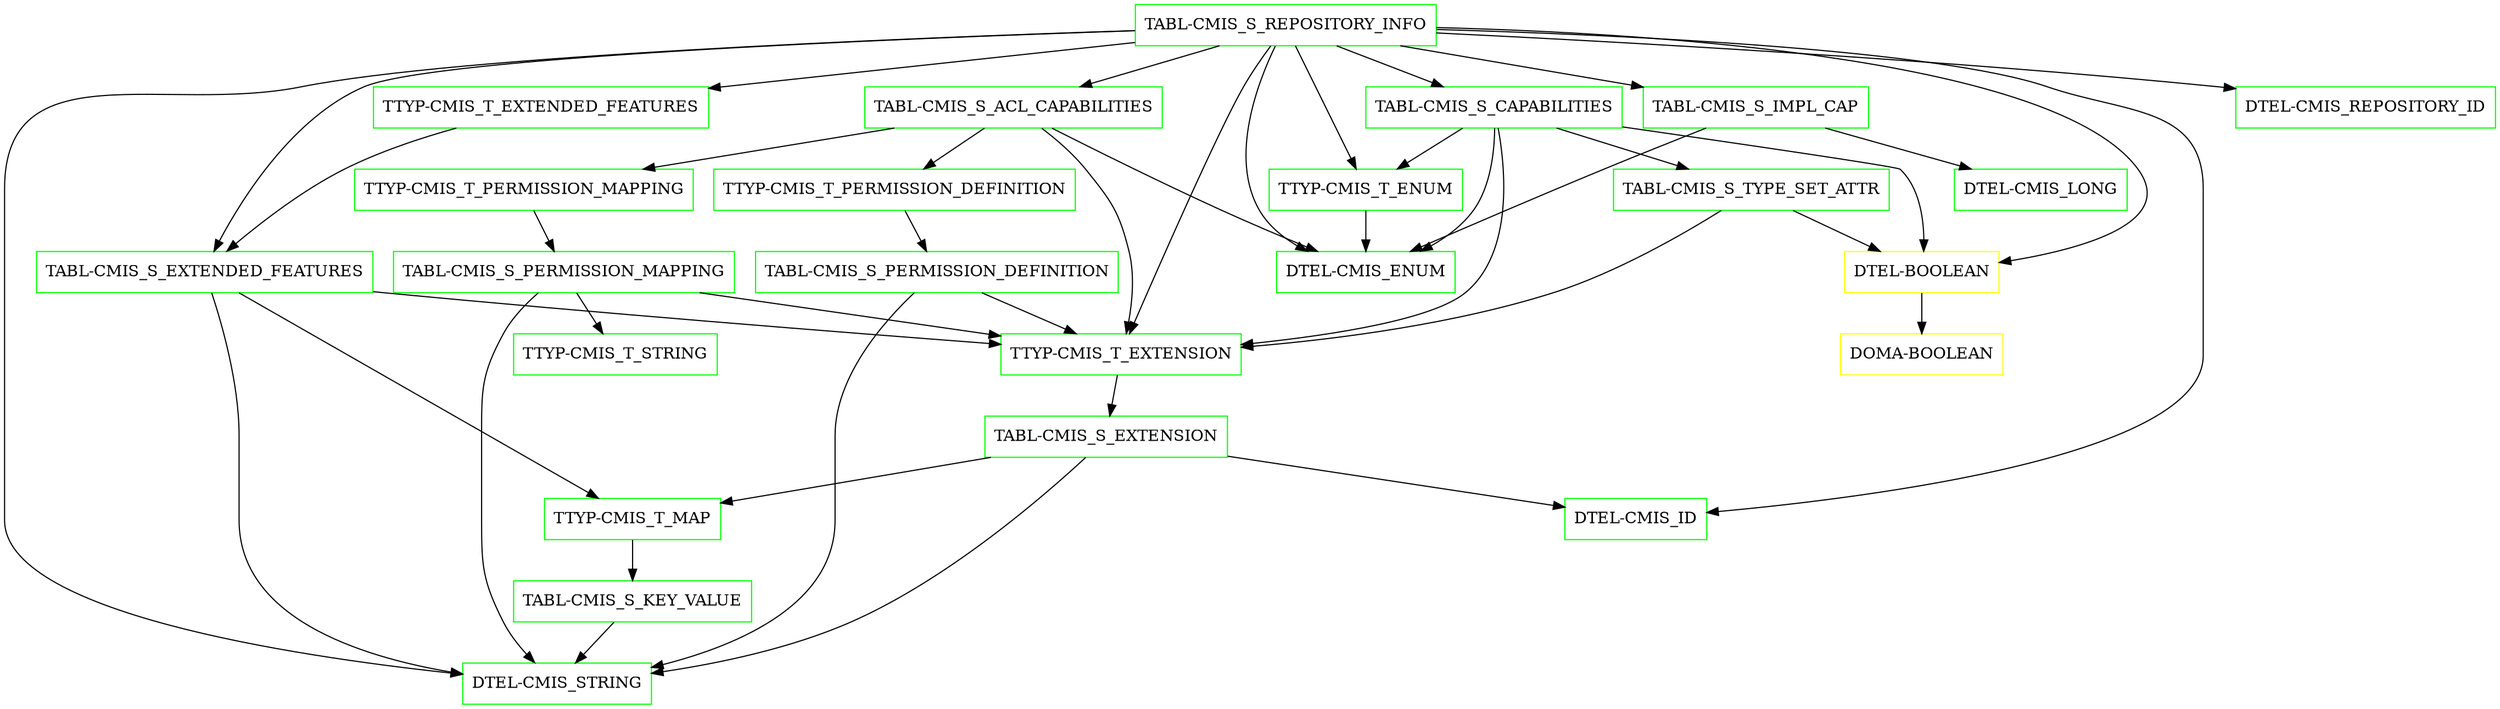 digraph G {
  "TABL-CMIS_S_REPOSITORY_INFO" [shape=box,color=green];
  "TTYP-CMIS_T_EXTENDED_FEATURES" [shape=box,color=green,URL="./TTYP_CMIS_T_EXTENDED_FEATURES.html"];
  "TABL-CMIS_S_EXTENDED_FEATURES" [shape=box,color=green,URL="./TABL_CMIS_S_EXTENDED_FEATURES.html"];
  "TTYP-CMIS_T_EXTENSION" [shape=box,color=green,URL="./TTYP_CMIS_T_EXTENSION.html"];
  "TABL-CMIS_S_EXTENSION" [shape=box,color=green,URL="./TABL_CMIS_S_EXTENSION.html"];
  "TTYP-CMIS_T_MAP" [shape=box,color=green,URL="./TTYP_CMIS_T_MAP.html"];
  "TABL-CMIS_S_KEY_VALUE" [shape=box,color=green,URL="./TABL_CMIS_S_KEY_VALUE.html"];
  "DTEL-CMIS_STRING" [shape=box,color=green,URL="./DTEL_CMIS_STRING.html"];
  "DTEL-CMIS_ID" [shape=box,color=green,URL="./DTEL_CMIS_ID.html"];
  "TABL-CMIS_S_IMPL_CAP" [shape=box,color=green,URL="./TABL_CMIS_S_IMPL_CAP.html"];
  "DTEL-CMIS_LONG" [shape=box,color=green,URL="./DTEL_CMIS_LONG.html"];
  "DTEL-CMIS_ENUM" [shape=box,color=green,URL="./DTEL_CMIS_ENUM.html"];
  "TABL-CMIS_S_ACL_CAPABILITIES" [shape=box,color=green,URL="./TABL_CMIS_S_ACL_CAPABILITIES.html"];
  "TTYP-CMIS_T_PERMISSION_DEFINITION" [shape=box,color=green,URL="./TTYP_CMIS_T_PERMISSION_DEFINITION.html"];
  "TABL-CMIS_S_PERMISSION_DEFINITION" [shape=box,color=green,URL="./TABL_CMIS_S_PERMISSION_DEFINITION.html"];
  "TTYP-CMIS_T_PERMISSION_MAPPING" [shape=box,color=green,URL="./TTYP_CMIS_T_PERMISSION_MAPPING.html"];
  "TABL-CMIS_S_PERMISSION_MAPPING" [shape=box,color=green,URL="./TABL_CMIS_S_PERMISSION_MAPPING.html"];
  "TTYP-CMIS_T_STRING" [shape=box,color=green,URL="./TTYP_CMIS_T_STRING.html"];
  "TABL-CMIS_S_CAPABILITIES" [shape=box,color=green,URL="./TABL_CMIS_S_CAPABILITIES.html"];
  "TABL-CMIS_S_TYPE_SET_ATTR" [shape=box,color=green,URL="./TABL_CMIS_S_TYPE_SET_ATTR.html"];
  "DTEL-BOOLEAN" [shape=box,color=yellow,URL="./DTEL_BOOLEAN.html"];
  "DOMA-BOOLEAN" [shape=box,color=yellow,URL="./DOMA_BOOLEAN.html"];
  "TTYP-CMIS_T_ENUM" [shape=box,color=green,URL="./TTYP_CMIS_T_ENUM.html"];
  "DTEL-CMIS_REPOSITORY_ID" [shape=box,color=green,URL="./DTEL_CMIS_REPOSITORY_ID.html"];
  "TABL-CMIS_S_REPOSITORY_INFO" -> "DTEL-CMIS_REPOSITORY_ID";
  "TABL-CMIS_S_REPOSITORY_INFO" -> "DTEL-CMIS_STRING";
  "TABL-CMIS_S_REPOSITORY_INFO" -> "DTEL-CMIS_ID";
  "TABL-CMIS_S_REPOSITORY_INFO" -> "DTEL-CMIS_ENUM";
  "TABL-CMIS_S_REPOSITORY_INFO" -> "DTEL-BOOLEAN";
  "TABL-CMIS_S_REPOSITORY_INFO" -> "TTYP-CMIS_T_ENUM";
  "TABL-CMIS_S_REPOSITORY_INFO" -> "TABL-CMIS_S_CAPABILITIES";
  "TABL-CMIS_S_REPOSITORY_INFO" -> "TABL-CMIS_S_ACL_CAPABILITIES";
  "TABL-CMIS_S_REPOSITORY_INFO" -> "TABL-CMIS_S_EXTENDED_FEATURES";
  "TABL-CMIS_S_REPOSITORY_INFO" -> "TTYP-CMIS_T_EXTENSION";
  "TABL-CMIS_S_REPOSITORY_INFO" -> "TABL-CMIS_S_IMPL_CAP";
  "TABL-CMIS_S_REPOSITORY_INFO" -> "TTYP-CMIS_T_EXTENDED_FEATURES";
  "TTYP-CMIS_T_EXTENDED_FEATURES" -> "TABL-CMIS_S_EXTENDED_FEATURES";
  "TABL-CMIS_S_EXTENDED_FEATURES" -> "DTEL-CMIS_STRING";
  "TABL-CMIS_S_EXTENDED_FEATURES" -> "TTYP-CMIS_T_MAP";
  "TABL-CMIS_S_EXTENDED_FEATURES" -> "TTYP-CMIS_T_EXTENSION";
  "TTYP-CMIS_T_EXTENSION" -> "TABL-CMIS_S_EXTENSION";
  "TABL-CMIS_S_EXTENSION" -> "DTEL-CMIS_ID";
  "TABL-CMIS_S_EXTENSION" -> "DTEL-CMIS_STRING";
  "TABL-CMIS_S_EXTENSION" -> "TTYP-CMIS_T_MAP";
  "TTYP-CMIS_T_MAP" -> "TABL-CMIS_S_KEY_VALUE";
  "TABL-CMIS_S_KEY_VALUE" -> "DTEL-CMIS_STRING";
  "TABL-CMIS_S_IMPL_CAP" -> "DTEL-CMIS_ENUM";
  "TABL-CMIS_S_IMPL_CAP" -> "DTEL-CMIS_LONG";
  "TABL-CMIS_S_ACL_CAPABILITIES" -> "DTEL-CMIS_ENUM";
  "TABL-CMIS_S_ACL_CAPABILITIES" -> "TTYP-CMIS_T_PERMISSION_MAPPING";
  "TABL-CMIS_S_ACL_CAPABILITIES" -> "TTYP-CMIS_T_PERMISSION_DEFINITION";
  "TABL-CMIS_S_ACL_CAPABILITIES" -> "TTYP-CMIS_T_EXTENSION";
  "TTYP-CMIS_T_PERMISSION_DEFINITION" -> "TABL-CMIS_S_PERMISSION_DEFINITION";
  "TABL-CMIS_S_PERMISSION_DEFINITION" -> "DTEL-CMIS_STRING";
  "TABL-CMIS_S_PERMISSION_DEFINITION" -> "TTYP-CMIS_T_EXTENSION";
  "TTYP-CMIS_T_PERMISSION_MAPPING" -> "TABL-CMIS_S_PERMISSION_MAPPING";
  "TABL-CMIS_S_PERMISSION_MAPPING" -> "DTEL-CMIS_STRING";
  "TABL-CMIS_S_PERMISSION_MAPPING" -> "TTYP-CMIS_T_STRING";
  "TABL-CMIS_S_PERMISSION_MAPPING" -> "TTYP-CMIS_T_EXTENSION";
  "TABL-CMIS_S_CAPABILITIES" -> "DTEL-CMIS_ENUM";
  "TABL-CMIS_S_CAPABILITIES" -> "DTEL-BOOLEAN";
  "TABL-CMIS_S_CAPABILITIES" -> "TTYP-CMIS_T_ENUM";
  "TABL-CMIS_S_CAPABILITIES" -> "TABL-CMIS_S_TYPE_SET_ATTR";
  "TABL-CMIS_S_CAPABILITIES" -> "TTYP-CMIS_T_EXTENSION";
  "TABL-CMIS_S_TYPE_SET_ATTR" -> "DTEL-BOOLEAN";
  "TABL-CMIS_S_TYPE_SET_ATTR" -> "TTYP-CMIS_T_EXTENSION";
  "DTEL-BOOLEAN" -> "DOMA-BOOLEAN";
  "TTYP-CMIS_T_ENUM" -> "DTEL-CMIS_ENUM";
}
